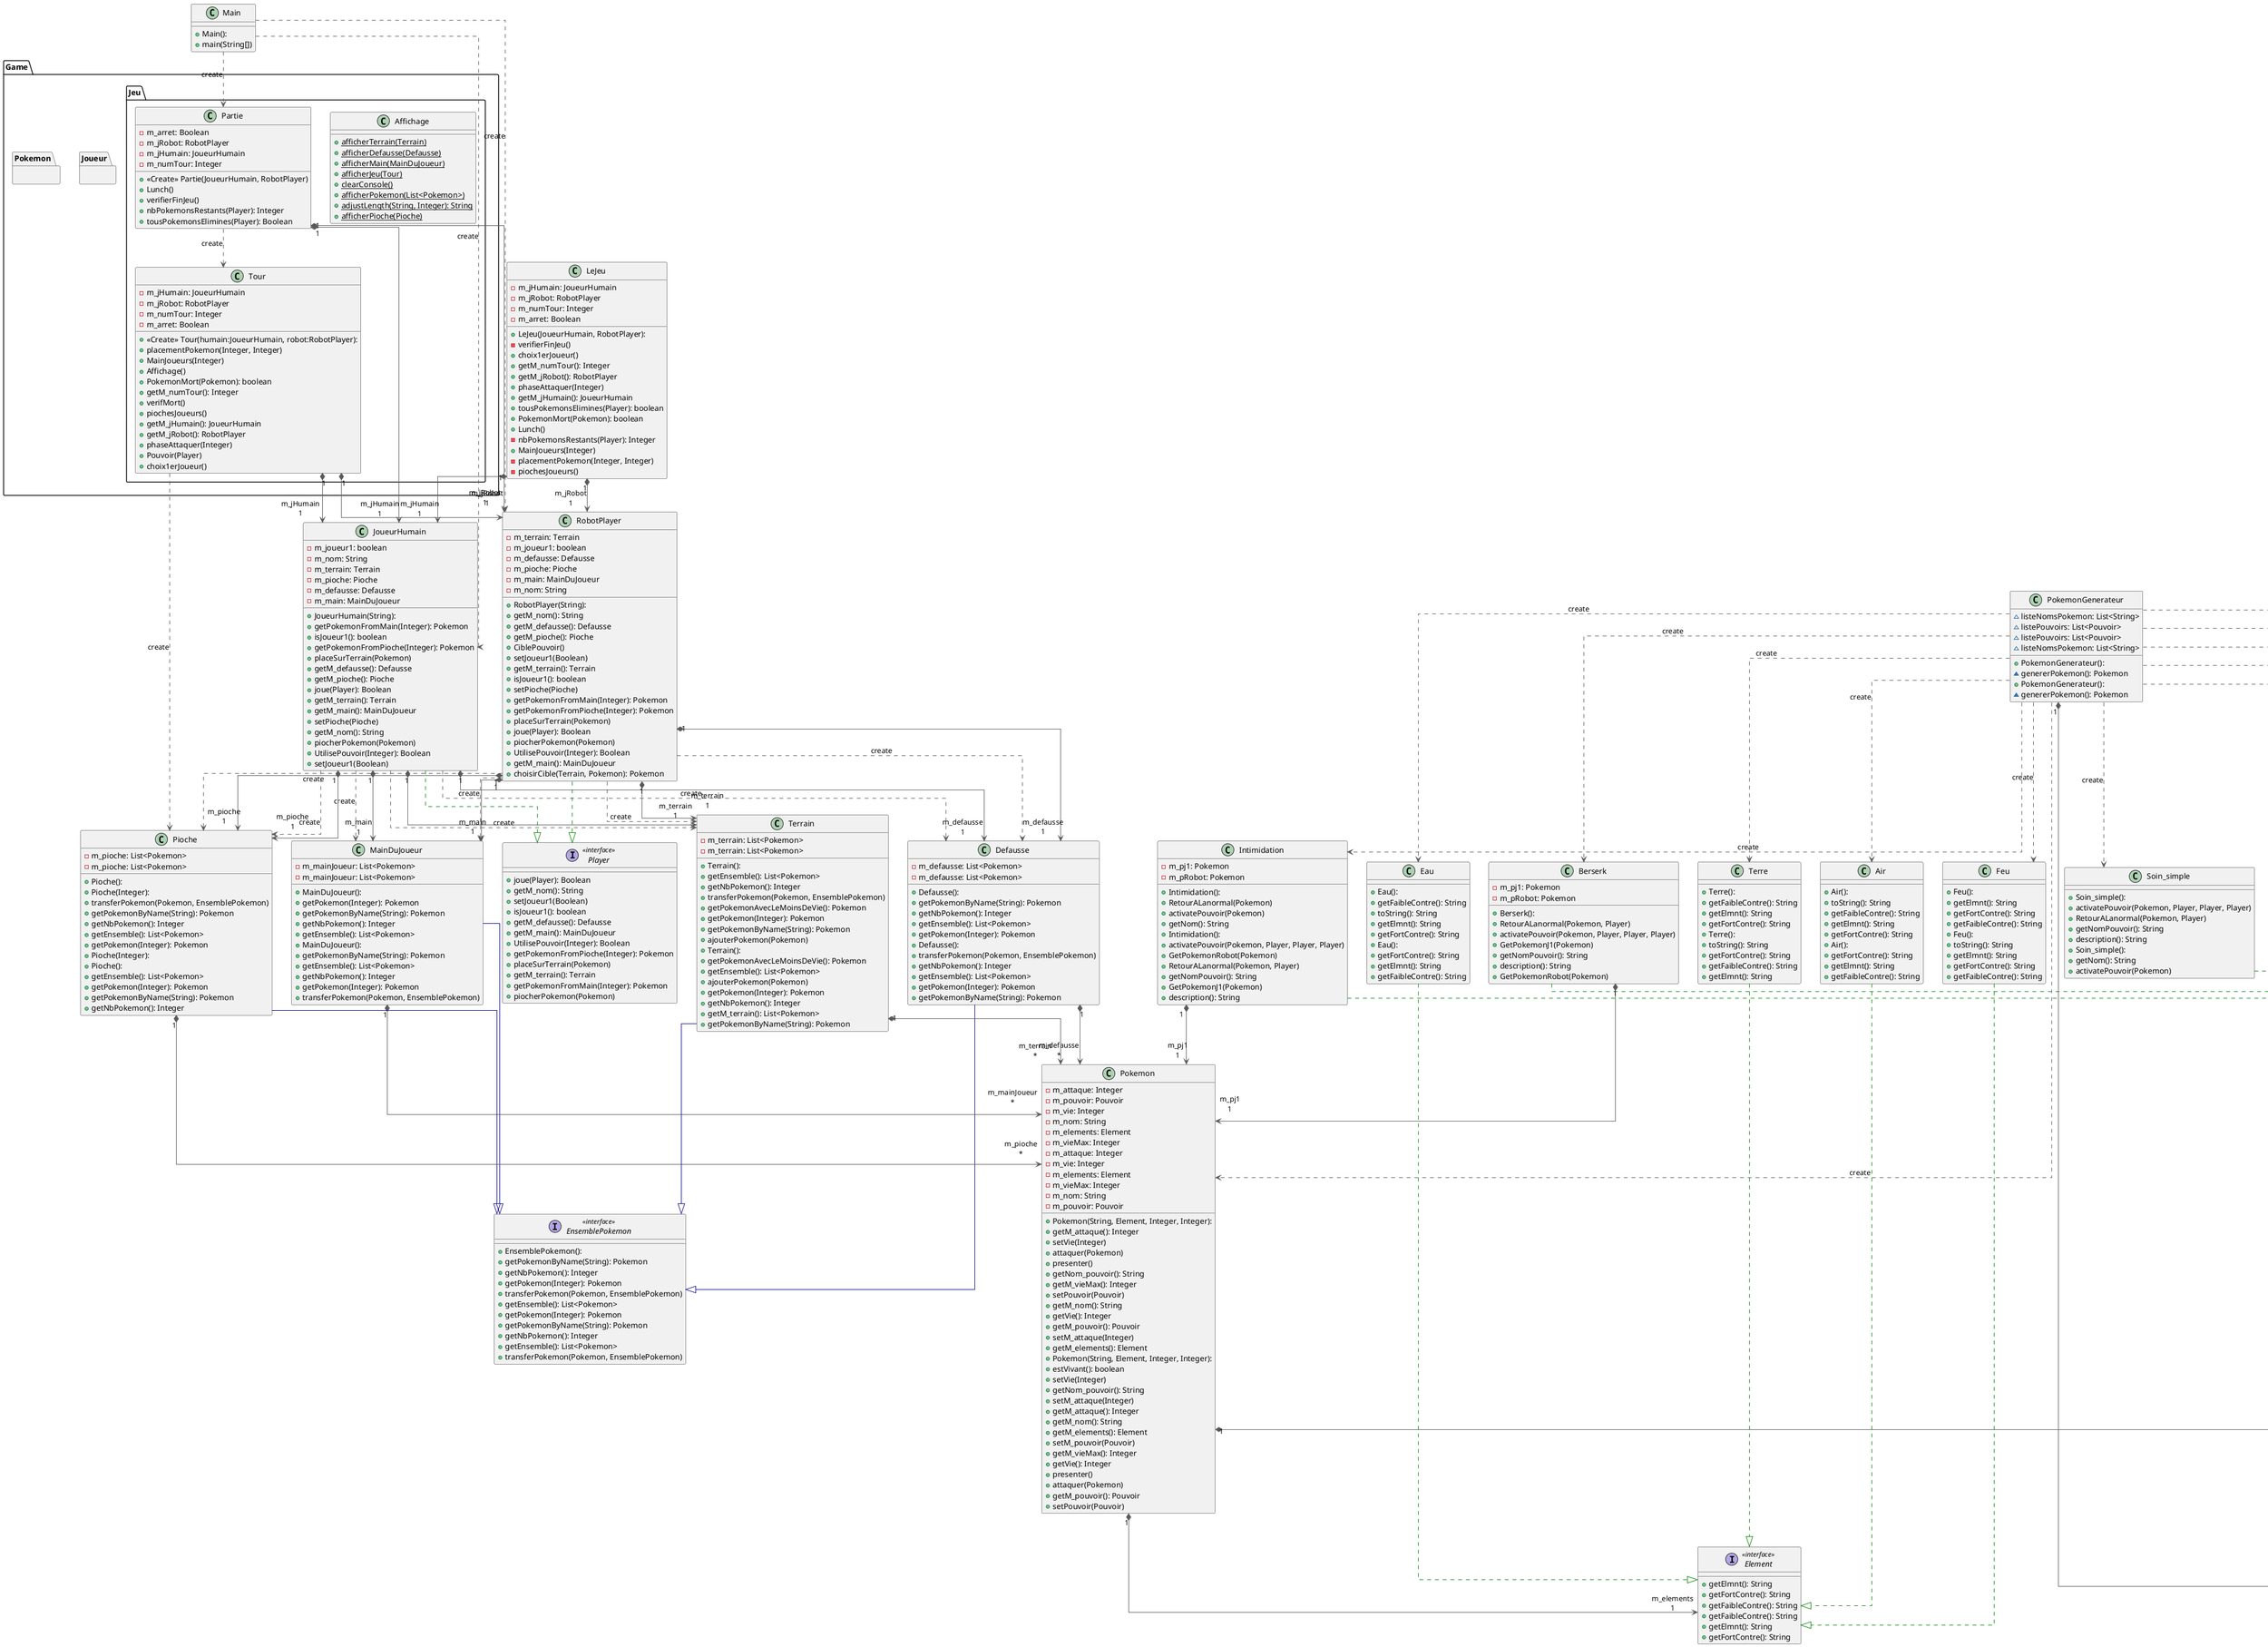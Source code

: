 @startuml
'https://plantuml.com/class-diagram

top to bottom direction
skinparam linetype ortho

package Game
{
    package Jeu
    {
        class Affichage
        {
          + {static} afficherTerrain(Terrain)
          +{static} afficherDefausse(Defausse)
          +{static} afficherMain(MainDuJoueur)
          +{static} afficherJeu(Tour)
          +{static} clearConsole()
          +{static} afficherPokemon(List<Pokemon>)
          +{static} adjustLength(String, Integer): String
          +{static} afficherPioche(Pioche)
        }

        class Partie
        {

          - m_arret: Boolean
          - m_jRobot: RobotPlayer
          - m_jHumain: JoueurHumain
          - m_numTour: Integer
          + <<Create>> Partie(JoueurHumain, RobotPlayer)
          + Lunch()
          + verifierFinJeu()
          + nbPokemonsRestants(Player): Integer
          + tousPokemonsElimines(Player): Boolean
        }

        class Tour {

          - m_jHumain: JoueurHumain
          - m_jRobot: RobotPlayer
          - m_numTour: Integer
          - m_arret: Boolean
          + <<Create>> Tour(humain:JoueurHumain, robot:RobotPlayer):
          + placementPokemon(Integer, Integer)
          + MainJoueurs(Integer)
          + Affichage()
          + PokemonMort(Pokemon): boolean
          + getM_numTour(): Integer
          + verifMort()
          + piochesJoueurs()
          + getM_jHumain(): JoueurHumain
          + getM_jRobot(): RobotPlayer
          + phaseAttaquer(Integer)
          + Pouvoir(Player)
          + choix1erJoueur()
        }

    }
    package Joueur
    {

    }
    package Pokemon
    {

    }

}

class Air {
  + Air():
  + toString(): String
  + getFaibleContre(): String
  + getElmnt(): String
  + getFortContre(): String
}
class Air {
  + Air():
  + getFortContre(): String
  + getElmnt(): String
  + getFaibleContre(): String
}
class Berserk {
  + Berserk():
  - m_pj1: Pokemon
  - m_pRobot: Pokemon
  + RetourALanormal(Pokemon, Player)
  + activatePouvoir(Pokemon, Player, Player, Player)
  + GetPokemonJ1(Pokemon)
  + getNomPouvoir(): String
  + description(): String
  + GetPokemonRobot(Pokemon)
}
class Defausse {
  + Defausse():
  - m_defausse: List<Pokemon>
  + getPokemonByName(String): Pokemon
  + getNbPokemon(): Integer
  + getEnsemble(): List<Pokemon>
  + getPokemon(Integer): Pokemon
}
class Defausse {
  + Defausse():
  - m_defausse: List<Pokemon>
  + transferPokemon(Pokemon, EnsemblePokemon)
  + getNbPokemon(): Integer
  + getEnsemble(): List<Pokemon>
  + getPokemon(Integer): Pokemon
  + getPokemonByName(String): Pokemon
}
class Eau {
  + Eau():
  + getFaibleContre(): String
  + toString(): String
  + getElmnt(): String
  + getFortContre(): String
}
class Eau {
  + Eau():
  + getFortContre(): String
  + getElmnt(): String
  + getFaibleContre(): String
}
interface Element << interface >> {
  + getElmnt(): String
  + getFortContre(): String
  + getFaibleContre(): String
}
interface Element << interface >> {
  + getFaibleContre(): String
  + getElmnt(): String
  + getFortContre(): String
}
class EnsemblePokemon {
  + EnsemblePokemon():
  + getPokemonByName(String): Pokemon
  + getNbPokemon(): Integer
  + getPokemon(Integer): Pokemon
  + transferPokemon(Pokemon, EnsemblePokemon)
  + getEnsemble(): List<Pokemon>
}
interface EnsemblePokemon << interface >> {
  + getPokemon(Integer): Pokemon
  + getPokemonByName(String): Pokemon
  + getNbPokemon(): Integer
  + getEnsemble(): List<Pokemon>
  + transferPokemon(Pokemon, EnsemblePokemon)
}
class Extension_du_territoire {
  + Extension_du_territoire():
  + getNomPouvoir(): String
  + RetourALanormal(Pokemon, Player)
  + activatePouvoir(Pokemon, Player, Player, Player)
  + description(): String
}
class Extension_du_territoire {
  + Extension_du_territoire():
  + activatePouvoir(Pokemon)
  + getNom(): String
}
class Ferveur_guerrière {
  + Ferveur_guerrière():
  + getNomPouvoir(): String
  + description(): String
  + activatePouvoir(Pokemon, Player, Player, Player)
  + RetourALanormal(Pokemon, Player)
}
class Ferveur_guerrière {
  + Ferveur_guerrière():
  + getNom(): String
  + activatePouvoir(Pokemon)
}
class Feu {
  + Feu():
  + getElmnt(): String
  + getFortContre(): String
  + getFaibleContre(): String
}
class Feu {
  + Feu():
  + toString(): String
  + getElmnt(): String
  + getFortContre(): String
  + getFaibleContre(): String
}
class Intimidation {
  + Intimidation():
  + RetourALanormal(Pokemon)
  + activatePouvoir(Pokemon)
  + getNom(): String
}
class Intimidation {
  + Intimidation():
  - m_pj1: Pokemon
  - m_pRobot: Pokemon
  + activatePouvoir(Pokemon, Player, Player, Player)
  + GetPokemonRobot(Pokemon)
  + RetourALanormal(Pokemon, Player)
  + getNomPouvoir(): String
  + GetPokemonJ1(Pokemon)
  + description(): String
}
class JoueurHumain {
  + JoueurHumain(String):
  - m_joueur1: boolean
  - m_nom: String
  - m_terrain: Terrain
  - m_pioche: Pioche
  - m_defausse: Defausse
  - m_main: MainDuJoueur
  + getPokemonFromMain(Integer): Pokemon
  + isJoueur1(): boolean
  + getPokemonFromPioche(Integer): Pokemon
  + placeSurTerrain(Pokemon)
  + getM_defausse(): Defausse
  + getM_pioche(): Pioche
  + joue(Player): Boolean
  + getM_terrain(): Terrain
  + getM_main(): MainDuJoueur
  + setPioche(Pioche)
  + getM_nom(): String
  + piocherPokemon(Pokemon)
  + UtilisePouvoir(Integer): Boolean
  + setJoueur1(Boolean)
}
class Kamikaze {
  + Kamikaze():
  + description(): String
  + activatePouvoir(Pokemon, Player, Player, Player)
  + RetourALanormal(Pokemon, Player)
  + getNomPouvoir(): String
}
class LeJeu {
  + LeJeu(JoueurHumain, RobotPlayer):
  - m_jHumain: JoueurHumain
  - m_jRobot: RobotPlayer
  - m_numTour: Integer
  - m_arret: Boolean
  - verifierFinJeu()
  + choix1erJoueur()
  + getM_numTour(): Integer
  + getM_jRobot(): RobotPlayer
  + phaseAttaquer(Integer)
  + getM_jHumain(): JoueurHumain
  + tousPokemonsElimines(Player): boolean
  + PokemonMort(Pokemon): boolean
  + Lunch()
  - nbPokemonsRestants(Player): Integer
  + MainJoueurs(Integer)
  - placementPokemon(Integer, Integer)
  - piochesJoueurs()
}
class Main {
  + Main():
  + main(String[])
}
class MainDuJoueur {
  + MainDuJoueur():
  - m_mainJoueur: List<Pokemon>
  + getPokemon(Integer): Pokemon
  + getPokemonByName(String): Pokemon
  + getNbPokemon(): Integer
  + getEnsemble(): List<Pokemon>
}
class MainDuJoueur {
  + MainDuJoueur():
  - m_mainJoueur: List<Pokemon>
  + getPokemonByName(String): Pokemon
  + getEnsemble(): List<Pokemon>
  + getNbPokemon(): Integer
  + getPokemon(Integer): Pokemon
  + transferPokemon(Pokemon, EnsemblePokemon)
}

class Peur {
  + Peur():
  + activatePouvoir(Pokemon, Player, Player, Player)
  + getNomPouvoir(): String
  + RetourALanormal(Pokemon, Player)
  + description(): String
}
class Pioche {
  + Pioche():
  + Pioche(Integer):
  - m_pioche: List<Pokemon>
  + transferPokemon(Pokemon, EnsemblePokemon)
  + getPokemonByName(String): Pokemon
  + getNbPokemon(): Integer
  + getEnsemble(): List<Pokemon>
  + getPokemon(Integer): Pokemon
}
class Pioche {
  + Pioche(Integer):
  + Pioche():
  - m_pioche: List<Pokemon>
  + getEnsemble(): List<Pokemon>
  + getPokemon(Integer): Pokemon
  + getPokemonByName(String): Pokemon
  + getNbPokemon(): Integer
}
interface Player << interface >> {
  + joue(Player): Boolean
  + getM_nom(): String
  + setJoueur1(Boolean)
  + isJoueur1(): boolean
  + getM_defausse(): Defausse
  + getM_main(): MainDuJoueur
  + UtilisePouvoir(Integer): Boolean
  + getPokemonFromPioche(Integer): Pokemon
  + placeSurTerrain(Pokemon)
  + getM_terrain(): Terrain
  + getPokemonFromMain(Integer): Pokemon
  + piocherPokemon(Pokemon)
}
class Pokemon {
  + Pokemon(String, Element, Integer, Integer):
  - m_attaque: Integer
  - m_pouvoir: Pouvoir
  - m_vie: Integer
  - m_nom: String
  - m_elements: Element
  - m_vieMax: Integer
  + getM_attaque(): Integer
  + setVie(Integer)
  + attaquer(Pokemon)
  + presenter()
  + getNom_pouvoir(): String
  + getM_vieMax(): Integer
  + setPouvoir(Pouvoir)
  + getM_nom(): String
  + getVie(): Integer
  + getM_pouvoir(): Pouvoir
  + setM_attaque(Integer)
  + getM_elements(): Element
}
class Pokemon {
  + Pokemon(String, Element, Integer, Integer):
  - m_attaque: Integer
  - m_vie: Integer
  - m_elements: Element
  - m_vieMax: Integer
  - m_nom: String
  - m_pouvoir: Pouvoir
  + estVivant(): boolean
  + setVie(Integer)
  + getNom_pouvoir(): String
  + setM_attaque(Integer)
  + getM_attaque(): Integer
  + getM_nom(): String
  + getM_elements(): Element
  + setM_pouvoir(Pouvoir)
  + getM_vieMax(): Integer
  + getVie(): Integer
  + presenter()
  + attaquer(Pokemon)
  + getM_pouvoir(): Pouvoir
  + setPouvoir(Pouvoir)
}
class PokemonGenerateur {
  + PokemonGenerateur():
  ~ listeNomsPokemon: List<String>
  ~ listePouvoirs: List<Pouvoir>
  ~ genererPokemon(): Pokemon
}
class PokemonGenerateur {
  + PokemonGenerateur():
  ~ listePouvoirs: List<Pouvoir>
  ~ listeNomsPokemon: List<String>
  ~ genererPokemon(): Pokemon
}
interface Pouvoir << interface >> {
  + activatePouvoir(Pokemon)
  + getNom(): String
}
interface Pouvoir << interface >> {
  + activatePouvoir(Pokemon, Player, Player, Player)
  + description(): String
  + RetourALanormal(Pokemon, Player)
  + getNomPouvoir(): String
}
class RobotPlayer {
  + RobotPlayer(String):
  - m_terrain: Terrain
  - m_joueur1: boolean
  - m_defausse: Defausse
  - m_pioche: Pioche
  - m_main: MainDuJoueur
  - m_nom: String
  + getM_nom(): String
  + getM_defausse(): Defausse
  + getM_pioche(): Pioche
  + CiblePouvoir()
  + setJoueur1(Boolean)
  + getM_terrain(): Terrain
  + isJoueur1(): boolean
  + setPioche(Pioche)
  + getPokemonFromMain(Integer): Pokemon
  + getPokemonFromPioche(Integer): Pokemon
  + placeSurTerrain(Pokemon)
  + joue(Player): Boolean
  + piocherPokemon(Pokemon)
  + UtilisePouvoir(Integer): Boolean
  + getM_main(): MainDuJoueur
  + choisirCible(Terrain, Pokemon): Pokemon
}
class Soin_de_zone {
  + Soin_de_zone():
  + getNom(): String
  + activatePouvoir(Pokemon)
}
class Soin_de_zone {
  + Soin_de_zone():
  + getNomPouvoir(): String
  + description(): String
  + activatePouvoir(Pokemon, Player, Player, Player)
  + RetourALanormal(Pokemon, Player)
}
class Soin_simple {
  + Soin_simple():
  + activatePouvoir(Pokemon, Player, Player, Player)
  + RetourALanormal(Pokemon, Player)
  + getNomPouvoir(): String
  + description(): String
}
class Soin_simple {
  + Soin_simple():
  + getNom(): String
  + activatePouvoir(Pokemon)
}
class Soin_total {
  + Soin_total():
  + activatePouvoir(Pokemon)
  + getNom(): String
}
class Soin_total {
  + Soin_total():
  + RetourALanormal(Pokemon, Player)
  + getNomPouvoir(): String
  + description(): String
  + activatePouvoir(Pokemon, Player, Player, Player)
}
class Terrain {
  + Terrain():
  - m_terrain: List<Pokemon>
  + getEnsemble(): List<Pokemon>
  + getNbPokemon(): Integer
  + transferPokemon(Pokemon, EnsemblePokemon)
  + getPokemonAvecLeMoinsDeVie(): Pokemon
  + getPokemon(Integer): Pokemon
  + getPokemonByName(String): Pokemon
  + ajouterPokemon(Pokemon)
}
class Terrain {
  + Terrain():
  - m_terrain: List<Pokemon>
  + getPokemonAvecLeMoinsDeVie(): Pokemon
  + getEnsemble(): List<Pokemon>
  + ajouterPokemon(Pokemon)
  + getPokemon(Integer): Pokemon
  + getNbPokemon(): Integer
  + getM_terrain(): List<Pokemon>
  + getPokemonByName(String): Pokemon
}
class Terre {
  + Terre():
  + getFaibleContre(): String
  + getElmnt(): String
  + getFortContre(): String
}
class Terre {
  + Terre():
  + toString(): String
  + getFortContre(): String
  + getFaibleContre(): String
  + getElmnt(): String
}


Air                      -[#008200,dashed]-^  Element
Berserk                 "1" *-[#595959,plain]-> "m_pj1\n1" Pokemon
Berserk                  -[#008200,dashed]-^  Pouvoir
Defausse                 -[#000082,plain]-^  EnsemblePokemon
Defausse                "1" *-[#595959,plain]-> "m_defausse\n*" Pokemon
Eau                      -[#008200,dashed]-^  Element
Extension_du_territoire  -[#008200,dashed]-^  Pouvoir
Ferveur_guerrière        -[#008200,dashed]-^  Pouvoir
Feu                      -[#008200,dashed]-^  Element
Intimidation            "1" *-[#595959,plain]-> "m_pj1\n1" Pokemon
Intimidation             -[#008200,dashed]-^  Pouvoir
JoueurHumain            "1" *-[#595959,plain]-> "m_defausse\n1" Defausse
JoueurHumain             -[#595959,dashed]->  Defausse                : "«create»"
JoueurHumain             -[#595959,dashed]->  MainDuJoueur            : "«create»"
JoueurHumain            "1" *-[#595959,plain]-> "m_main\n1" MainDuJoueur
JoueurHumain             -[#595959,dashed]->  Pioche                  : "«create»"
JoueurHumain            "1" *-[#595959,plain]-> "m_pioche\n1" Pioche
JoueurHumain             -[#008200,dashed]-^  Player
JoueurHumain            "1" *-[#595959,plain]-> "m_terrain\n1" Terrain
JoueurHumain             -[#595959,dashed]->  Terrain                 : "«create»"
Kamikaze                 -[#008200,dashed]-^  Pouvoir
LeJeu                   "1" *-[#595959,plain]-> "m_jHumain\n1" JoueurHumain
LeJeu                   "1" *-[#595959,plain]-> "m_jRobot\n1" RobotPlayer
Main                     -[#595959,dashed]->  JoueurHumain            : "«create»"
Main                     -[#595959,dashed]->  Partie                  : "«create»"
Main                     -[#595959,dashed]->  RobotPlayer             : "«create»"
MainDuJoueur             -[#000082,plain]-^  EnsemblePokemon
MainDuJoueur            "1" *-[#595959,plain]-> "m_mainJoueur\n*" Pokemon
Partie                  "1" *-[#595959,plain]-> "m_jHumain\n1" JoueurHumain
Partie                  "1" *-[#595959,plain]-> "m_jRobot\n1" RobotPlayer
Partie                   -[#595959,dashed]->  Tour                    : "«create»"
Peur                     -[#008200,dashed]-^  Pouvoir
Pioche                   -[#000082,plain]-^  EnsemblePokemon
Pioche                  "1" *-[#595959,plain]-> "m_pioche\n*" Pokemon
Pokemon                 "1" *-[#595959,plain]-> "m_elements\n1" Element
Pokemon                 "1" *-[#595959,plain]-> "m_pouvoir\n1" Pouvoir
PokemonGenerateur        -[#595959,dashed]->  Air                     : "«create»"
PokemonGenerateur        -[#595959,dashed]->  Berserk                 : "«create»"
PokemonGenerateur        -[#595959,dashed]->  Eau                     : "«create»"
PokemonGenerateur        -[#595959,dashed]->  Ferveur_guerrière       : "«create»"
PokemonGenerateur        -[#595959,dashed]->  Feu                     : "«create»"
PokemonGenerateur        -[#595959,dashed]->  Intimidation            : "«create»"
PokemonGenerateur        -[#595959,dashed]->  Kamikaze                : "«create»"
PokemonGenerateur        -[#595959,dashed]->  Peur                    : "«create»"
PokemonGenerateur        -[#595959,dashed]->  Pokemon                 : "«create»"
PokemonGenerateur       "1" *-[#595959,plain]-> "listePouvoirs\n*" Pouvoir
PokemonGenerateur        -[#595959,dashed]->  Soin_de_zone            : "«create»"
PokemonGenerateur        -[#595959,dashed]->  Soin_simple             : "«create»"
PokemonGenerateur        -[#595959,dashed]->  Soin_total              : "«create»"
PokemonGenerateur        -[#595959,dashed]->  Terre                   : "«create»"
RobotPlayer             "1" *-[#595959,plain]-> "m_defausse\n1" Defausse
RobotPlayer              -[#595959,dashed]->  Defausse                : "«create»"
RobotPlayer              -[#595959,dashed]->  MainDuJoueur            : "«create»"
RobotPlayer             "1" *-[#595959,plain]-> "m_main\n1" MainDuJoueur
RobotPlayer              -[#595959,dashed]->  Pioche                  : "«create»"
RobotPlayer             "1" *-[#595959,plain]-> "m_pioche\n1" Pioche
RobotPlayer              -[#008200,dashed]-^  Player
RobotPlayer             "1" *-[#595959,plain]-> "m_terrain\n1" Terrain
RobotPlayer              -[#595959,dashed]->  Terrain                 : "«create»"
Soin_de_zone             -[#008200,dashed]-^  Pouvoir
Soin_simple              -[#008200,dashed]-^  Pouvoir
Soin_total               -[#008200,dashed]-^  Pouvoir
Terrain                  -[#000082,plain]-^  EnsemblePokemon
Terrain                 "1" *-[#595959,plain]-> "m_terrain\n*" Pokemon
Terre                    -[#008200,dashed]-^  Element
Tour                    "1" *-[#595959,plain]-> "m_jHumain\n1" JoueurHumain
Tour                     -[#595959,dashed]->  Pioche                  : "«create»"
Tour                    "1" *-[#595959,plain]-> "m_jRobot\n1" RobotPlayer

@enduml